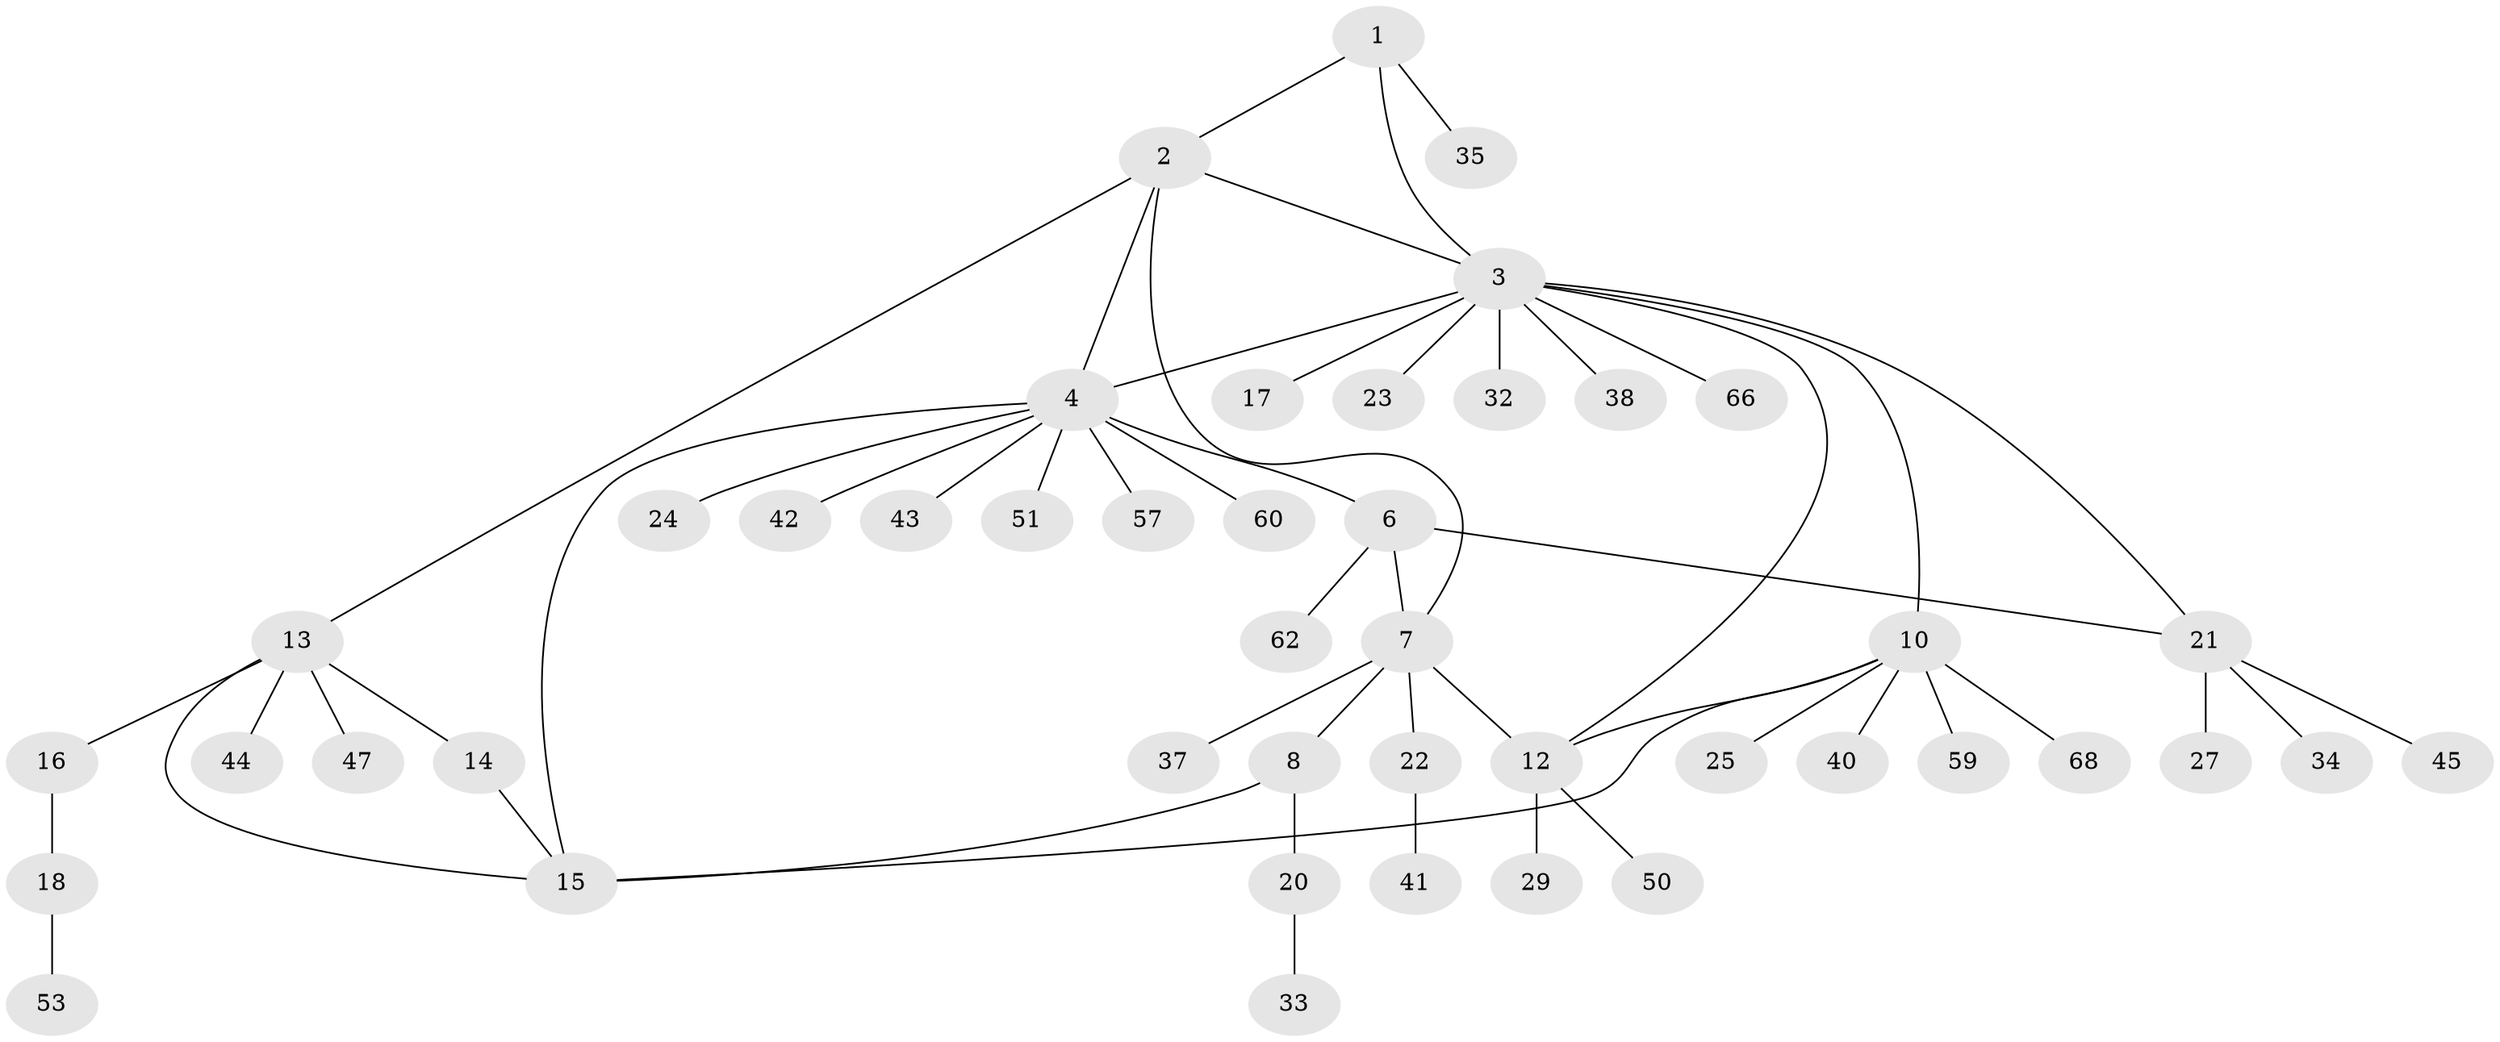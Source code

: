 // original degree distribution, {3: 0.07352941176470588, 6: 0.08823529411764706, 7: 0.07352941176470588, 4: 0.014705882352941176, 2: 0.19117647058823528, 5: 0.014705882352941176, 1: 0.5441176470588235}
// Generated by graph-tools (version 1.1) at 2025/11/02/27/25 16:11:29]
// undirected, 45 vertices, 54 edges
graph export_dot {
graph [start="1"]
  node [color=gray90,style=filled];
  1 [super="+19"];
  2 [super="+49"];
  3 [super="+11"];
  4 [super="+5"];
  6 [super="+64"];
  7;
  8 [super="+9"];
  10 [super="+48"];
  12 [super="+46"];
  13 [super="+61"];
  14 [super="+28"];
  15;
  16 [super="+31"];
  17;
  18 [super="+56"];
  20 [super="+30"];
  21 [super="+63"];
  22 [super="+26"];
  23 [super="+39"];
  24;
  25;
  27;
  29 [super="+55"];
  32;
  33;
  34;
  35 [super="+36"];
  37 [super="+58"];
  38;
  40 [super="+54"];
  41;
  42;
  43;
  44;
  45;
  47;
  50 [super="+52"];
  51;
  53 [super="+67"];
  57;
  59;
  60 [super="+65"];
  62;
  66;
  68;
  1 -- 2;
  1 -- 3;
  1 -- 35;
  2 -- 3;
  2 -- 7;
  2 -- 13;
  2 -- 4;
  3 -- 21;
  3 -- 23;
  3 -- 32;
  3 -- 66;
  3 -- 17;
  3 -- 38;
  3 -- 10;
  3 -- 12;
  3 -- 4;
  4 -- 6 [weight=2];
  4 -- 15;
  4 -- 43;
  4 -- 51;
  4 -- 57;
  4 -- 24;
  4 -- 42;
  4 -- 60;
  6 -- 7;
  6 -- 21;
  6 -- 62;
  7 -- 8 [weight=2];
  7 -- 12;
  7 -- 22;
  7 -- 37;
  8 -- 15;
  8 -- 20;
  10 -- 12;
  10 -- 15;
  10 -- 25;
  10 -- 40;
  10 -- 68;
  10 -- 59;
  12 -- 29;
  12 -- 50;
  13 -- 14;
  13 -- 15;
  13 -- 16;
  13 -- 44;
  13 -- 47;
  14 -- 15;
  16 -- 18;
  18 -- 53;
  20 -- 33;
  21 -- 27;
  21 -- 34;
  21 -- 45;
  22 -- 41;
}
